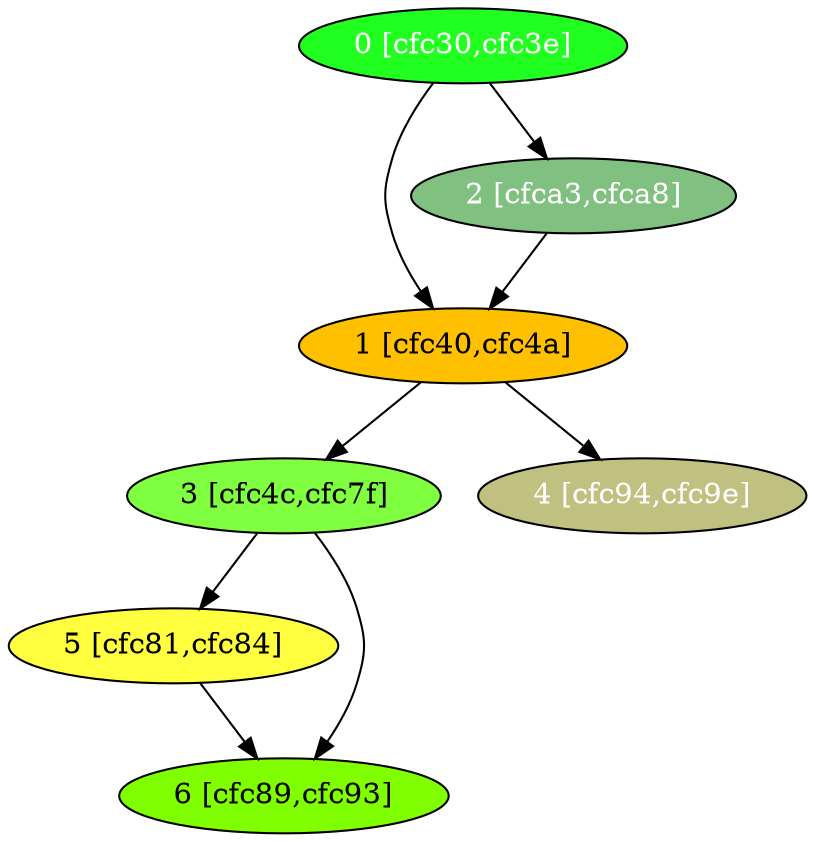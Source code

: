 diGraph libnss3{
	libnss3_0  [style=filled fillcolor="#20FF20" fontcolor="#ffffff" shape=oval label="0 [cfc30,cfc3e]"]
	libnss3_1  [style=filled fillcolor="#FFC000" fontcolor="#000000" shape=oval label="1 [cfc40,cfc4a]"]
	libnss3_2  [style=filled fillcolor="#80C080" fontcolor="#ffffff" shape=oval label="2 [cfca3,cfca8]"]
	libnss3_3  [style=filled fillcolor="#80FF40" fontcolor="#000000" shape=oval label="3 [cfc4c,cfc7f]"]
	libnss3_4  [style=filled fillcolor="#C0C080" fontcolor="#ffffff" shape=oval label="4 [cfc94,cfc9e]"]
	libnss3_5  [style=filled fillcolor="#FFFF40" fontcolor="#000000" shape=oval label="5 [cfc81,cfc84]"]
	libnss3_6  [style=filled fillcolor="#80FF00" fontcolor="#000000" shape=oval label="6 [cfc89,cfc93]"]

	libnss3_0 -> libnss3_1
	libnss3_0 -> libnss3_2
	libnss3_1 -> libnss3_3
	libnss3_1 -> libnss3_4
	libnss3_2 -> libnss3_1
	libnss3_3 -> libnss3_5
	libnss3_3 -> libnss3_6
	libnss3_5 -> libnss3_6
}